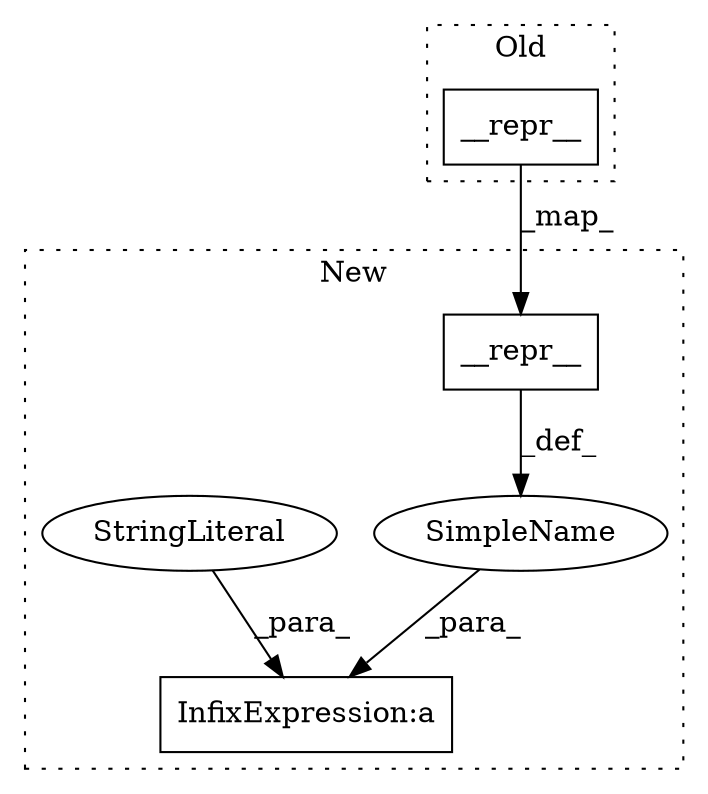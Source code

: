 digraph G {
subgraph cluster0 {
1 [label="__repr__" a="32" s="4072" l="10" shape="box"];
label = "Old";
style="dotted";
}
subgraph cluster1 {
2 [label="__repr__" a="32" s="4058" l="10" shape="box"];
3 [label="SimpleName" a="42" s="" l="" shape="ellipse"];
4 [label="InfixExpression:a" a="27" s="4047" l="3" shape="box"];
5 [label="StringLiteral" a="45" s="4022" l="25" shape="ellipse"];
label = "New";
style="dotted";
}
1 -> 2 [label="_map_"];
2 -> 3 [label="_def_"];
3 -> 4 [label="_para_"];
5 -> 4 [label="_para_"];
}